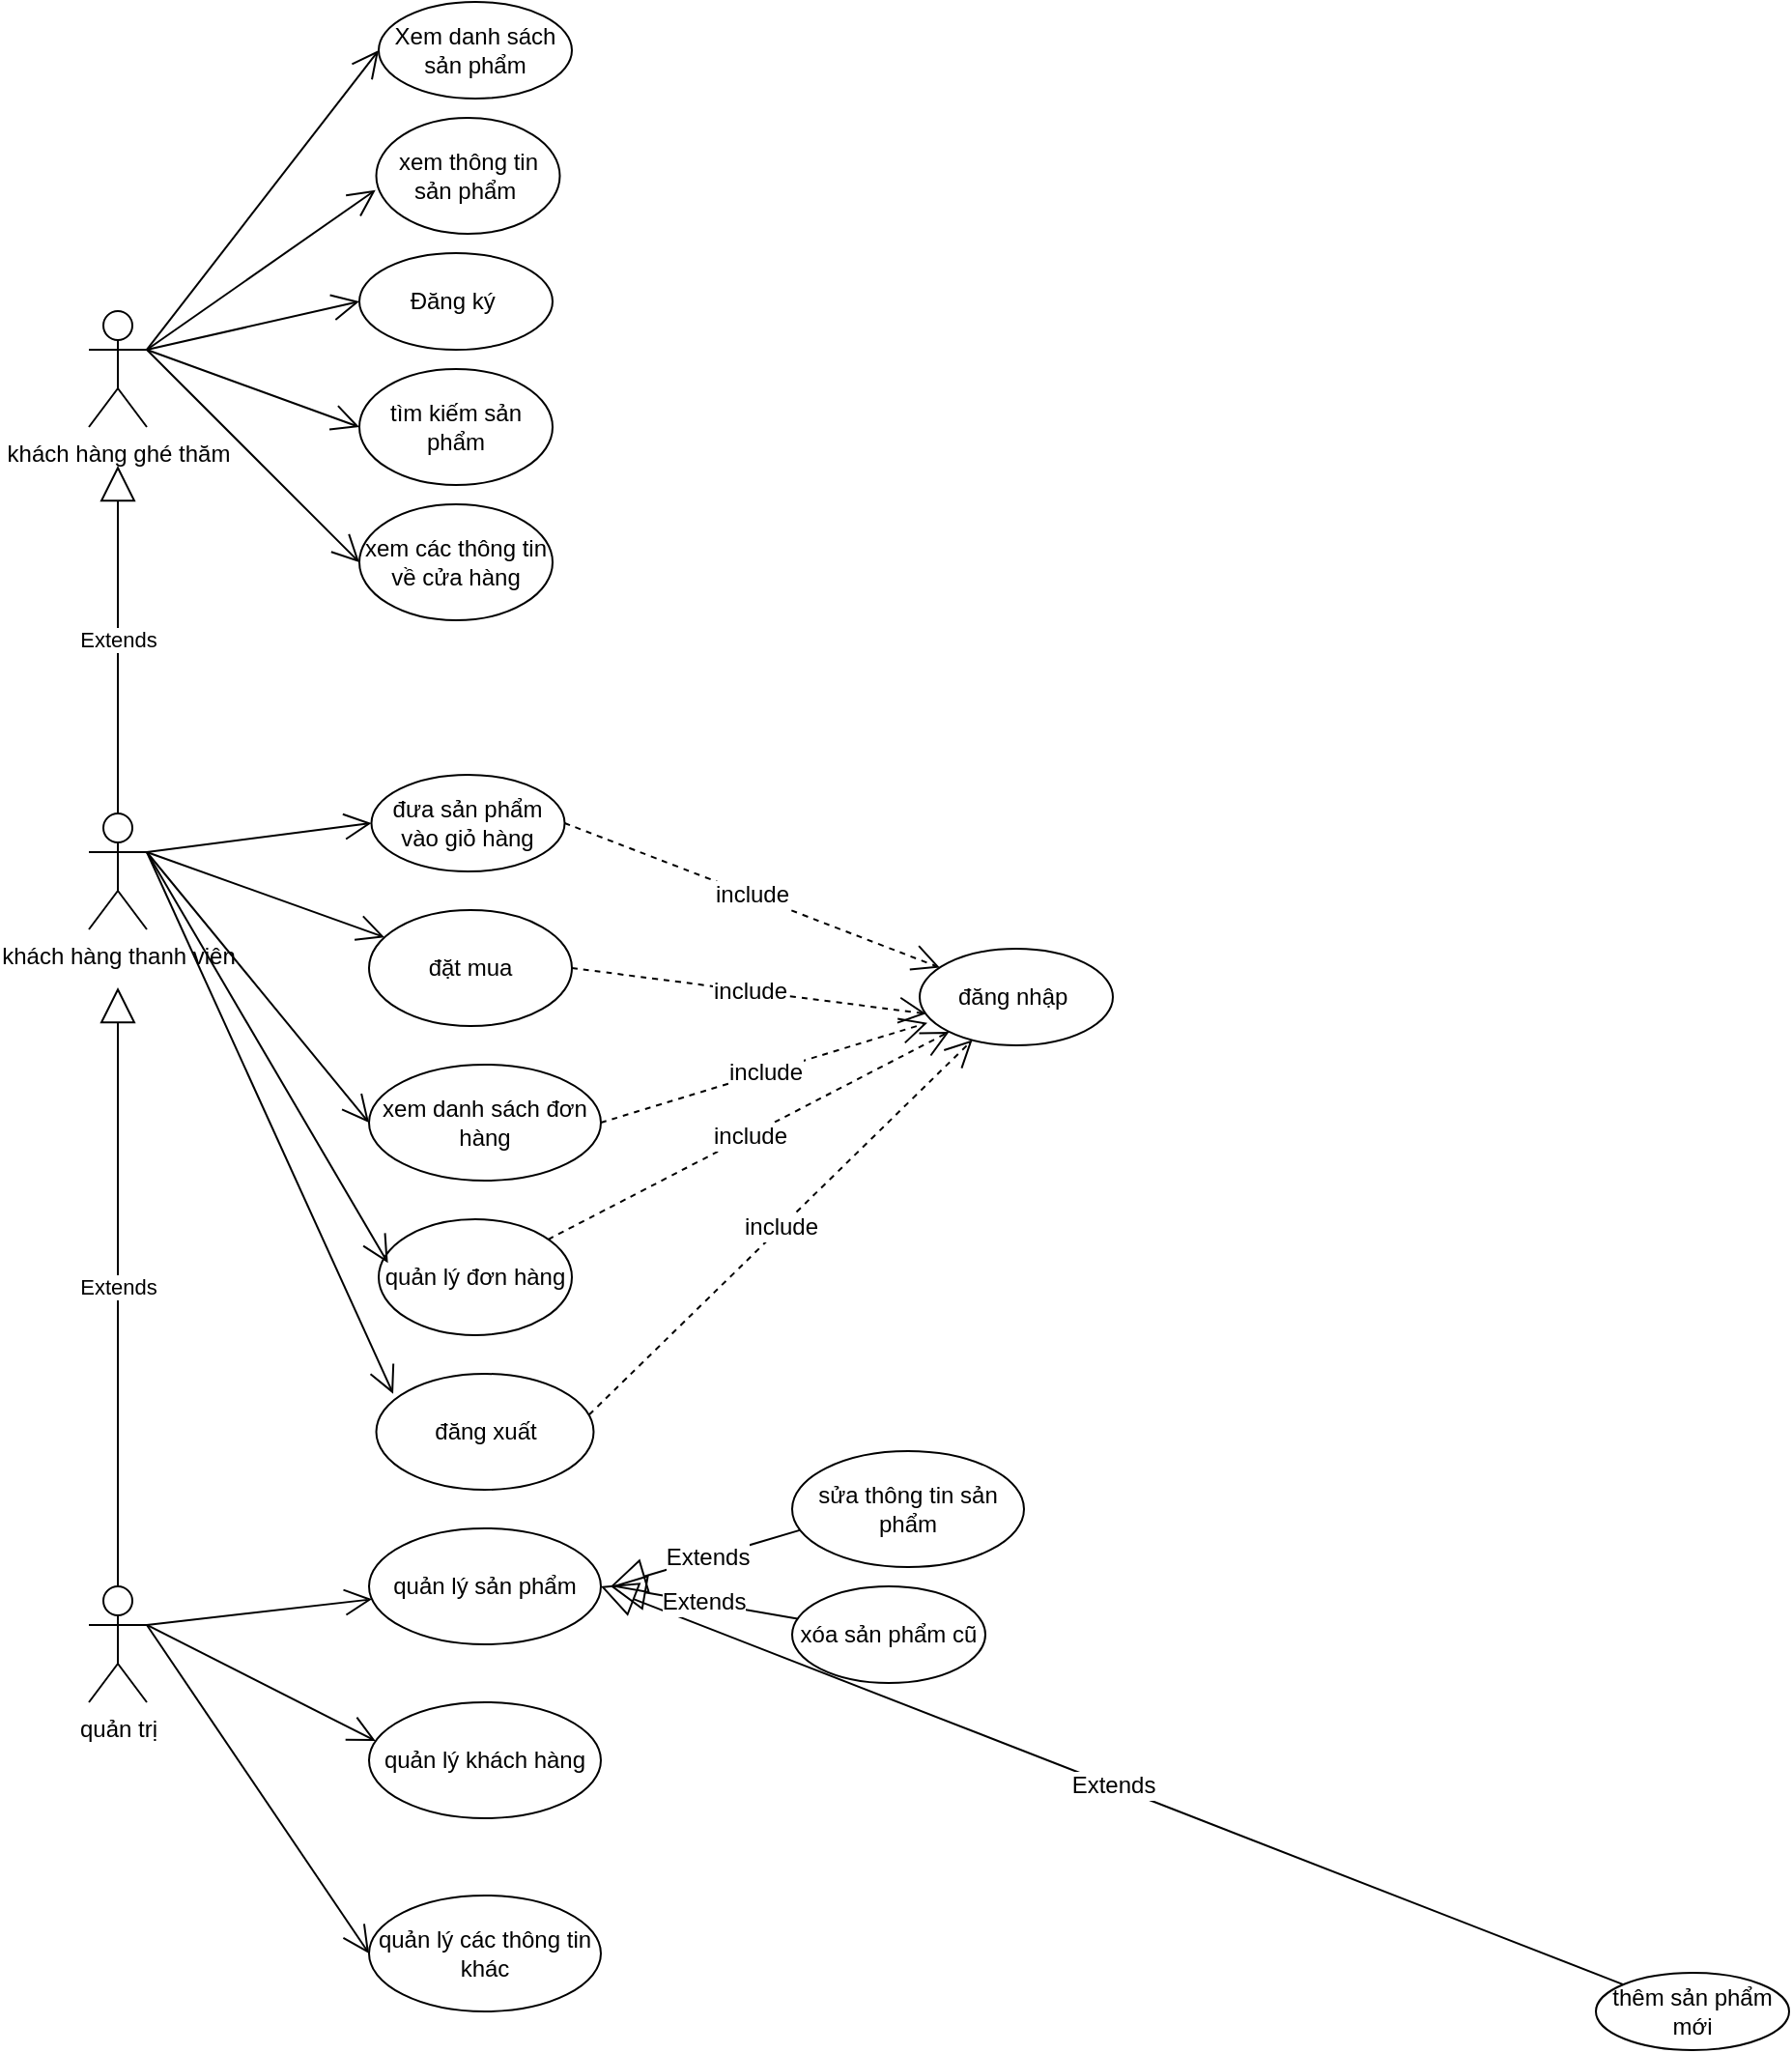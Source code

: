 <mxfile version="22.1.8" type="device">
  <diagram name="Trang-1" id="3mj9iAgLHAkFBtPn10Xa">
    <mxGraphModel dx="1008" dy="626" grid="1" gridSize="10" guides="1" tooltips="1" connect="1" arrows="1" fold="1" page="1" pageScale="1" pageWidth="827" pageHeight="1169" math="0" shadow="0">
      <root>
        <mxCell id="0" />
        <mxCell id="1" parent="0" />
        <mxCell id="R3bUp2duEtgIBU9qCbyG-1" value="khách hàng thanh viên" style="shape=umlActor;verticalLabelPosition=bottom;verticalAlign=top;html=1;outlineConnect=0;" parent="1" vertex="1">
          <mxGeometry x="60" y="430" width="30" height="60" as="geometry" />
        </mxCell>
        <mxCell id="R3bUp2duEtgIBU9qCbyG-2" value="quản trị" style="shape=umlActor;verticalLabelPosition=bottom;verticalAlign=top;html=1;outlineConnect=0;" parent="1" vertex="1">
          <mxGeometry x="60" y="830" width="30" height="60" as="geometry" />
        </mxCell>
        <mxCell id="R3bUp2duEtgIBU9qCbyG-3" value="khách hàng ghé thăm" style="shape=umlActor;verticalLabelPosition=bottom;verticalAlign=top;html=1;outlineConnect=0;" parent="1" vertex="1">
          <mxGeometry x="60" y="170" width="30" height="60" as="geometry" />
        </mxCell>
        <mxCell id="rC-4cAjCythS4KVUvqbT-2" value="Xem danh sách sản phẩm" style="ellipse;whiteSpace=wrap;html=1;" parent="1" vertex="1">
          <mxGeometry x="210" y="10" width="100" height="50" as="geometry" />
        </mxCell>
        <mxCell id="rC-4cAjCythS4KVUvqbT-3" value="xem thông tin sản phẩm&amp;nbsp;" style="ellipse;whiteSpace=wrap;html=1;" parent="1" vertex="1">
          <mxGeometry x="208.75" y="70" width="95" height="60" as="geometry" />
        </mxCell>
        <mxCell id="rC-4cAjCythS4KVUvqbT-4" value="Đăng ký&amp;nbsp;" style="ellipse;whiteSpace=wrap;html=1;" parent="1" vertex="1">
          <mxGeometry x="200" y="140" width="100" height="50" as="geometry" />
        </mxCell>
        <mxCell id="rC-4cAjCythS4KVUvqbT-5" value="đăng nhập&amp;nbsp;" style="ellipse;whiteSpace=wrap;html=1;" parent="1" vertex="1">
          <mxGeometry x="490" y="500" width="100" height="50" as="geometry" />
        </mxCell>
        <mxCell id="rC-4cAjCythS4KVUvqbT-6" value="đưa sản phẩm vào giỏ hàng" style="ellipse;whiteSpace=wrap;html=1;" parent="1" vertex="1">
          <mxGeometry x="206.25" y="410" width="100" height="50" as="geometry" />
        </mxCell>
        <mxCell id="rC-4cAjCythS4KVUvqbT-7" value="xem các thông tin về cửa hàng" style="ellipse;whiteSpace=wrap;html=1;" parent="1" vertex="1">
          <mxGeometry x="200" y="270" width="100" height="60" as="geometry" />
        </mxCell>
        <mxCell id="rC-4cAjCythS4KVUvqbT-8" value="đặt mua" style="ellipse;whiteSpace=wrap;html=1;" parent="1" vertex="1">
          <mxGeometry x="205" y="480" width="105" height="60" as="geometry" />
        </mxCell>
        <mxCell id="rC-4cAjCythS4KVUvqbT-10" value="xem danh sách đơn hàng" style="ellipse;whiteSpace=wrap;html=1;" parent="1" vertex="1">
          <mxGeometry x="205" y="560" width="120" height="60" as="geometry" />
        </mxCell>
        <mxCell id="rC-4cAjCythS4KVUvqbT-11" value="quản lý đơn hàng" style="ellipse;whiteSpace=wrap;html=1;" parent="1" vertex="1">
          <mxGeometry x="210" y="640" width="100" height="60" as="geometry" />
        </mxCell>
        <mxCell id="rC-4cAjCythS4KVUvqbT-12" value="quản lý sản phẩm" style="ellipse;whiteSpace=wrap;html=1;" parent="1" vertex="1">
          <mxGeometry x="205" y="800" width="120" height="60" as="geometry" />
        </mxCell>
        <mxCell id="rC-4cAjCythS4KVUvqbT-13" value="quản lý khách hàng" style="ellipse;whiteSpace=wrap;html=1;" parent="1" vertex="1">
          <mxGeometry x="205" y="890" width="120" height="60" as="geometry" />
        </mxCell>
        <mxCell id="rC-4cAjCythS4KVUvqbT-14" value="quản lý các thông tin khác" style="ellipse;whiteSpace=wrap;html=1;" parent="1" vertex="1">
          <mxGeometry x="205" y="990" width="120" height="60" as="geometry" />
        </mxCell>
        <mxCell id="rC-4cAjCythS4KVUvqbT-20" value="Extends" style="endArrow=block;endSize=16;endFill=0;html=1;rounded=0;" parent="1" source="R3bUp2duEtgIBU9qCbyG-1" edge="1">
          <mxGeometry width="160" relative="1" as="geometry">
            <mxPoint x="20" y="620" as="sourcePoint" />
            <mxPoint x="75" y="250" as="targetPoint" />
          </mxGeometry>
        </mxCell>
        <mxCell id="rC-4cAjCythS4KVUvqbT-21" value="Extends" style="endArrow=block;endSize=16;endFill=0;html=1;rounded=0;exitX=0.5;exitY=0;exitDx=0;exitDy=0;exitPerimeter=0;" parent="1" source="R3bUp2duEtgIBU9qCbyG-2" edge="1">
          <mxGeometry width="160" relative="1" as="geometry">
            <mxPoint x="10" y="720" as="sourcePoint" />
            <mxPoint x="75" y="520" as="targetPoint" />
          </mxGeometry>
        </mxCell>
        <mxCell id="rC-4cAjCythS4KVUvqbT-22" value="tìm kiếm sản phẩm" style="ellipse;whiteSpace=wrap;html=1;" parent="1" vertex="1">
          <mxGeometry x="200" y="200" width="100" height="60" as="geometry" />
        </mxCell>
        <mxCell id="rC-4cAjCythS4KVUvqbT-23" value="" style="endArrow=open;endFill=1;endSize=12;html=1;rounded=0;entryX=0;entryY=0.5;entryDx=0;entryDy=0;" parent="1" target="rC-4cAjCythS4KVUvqbT-14" edge="1">
          <mxGeometry width="160" relative="1" as="geometry">
            <mxPoint x="90" y="850" as="sourcePoint" />
            <mxPoint x="180" y="1010" as="targetPoint" />
          </mxGeometry>
        </mxCell>
        <mxCell id="rC-4cAjCythS4KVUvqbT-24" value="" style="endArrow=open;endFill=1;endSize=12;html=1;rounded=0;entryX=0;entryY=0.5;entryDx=0;entryDy=0;" parent="1" target="rC-4cAjCythS4KVUvqbT-10" edge="1">
          <mxGeometry width="160" relative="1" as="geometry">
            <mxPoint x="90" y="450" as="sourcePoint" />
            <mxPoint x="210" y="550" as="targetPoint" />
          </mxGeometry>
        </mxCell>
        <mxCell id="rC-4cAjCythS4KVUvqbT-25" value="" style="endArrow=open;endFill=1;endSize=12;html=1;rounded=0;entryX=0.048;entryY=0.378;entryDx=0;entryDy=0;entryPerimeter=0;exitX=1;exitY=0.333;exitDx=0;exitDy=0;exitPerimeter=0;" parent="1" source="R3bUp2duEtgIBU9qCbyG-1" target="rC-4cAjCythS4KVUvqbT-11" edge="1">
          <mxGeometry width="160" relative="1" as="geometry">
            <mxPoint x="90" y="470" as="sourcePoint" />
            <mxPoint x="230" y="464.5" as="targetPoint" />
          </mxGeometry>
        </mxCell>
        <mxCell id="rC-4cAjCythS4KVUvqbT-26" value="" style="endArrow=open;endFill=1;endSize=12;html=1;rounded=0;" parent="1" target="rC-4cAjCythS4KVUvqbT-12" edge="1">
          <mxGeometry width="160" relative="1" as="geometry">
            <mxPoint x="90" y="850" as="sourcePoint" />
            <mxPoint x="250" y="850" as="targetPoint" />
          </mxGeometry>
        </mxCell>
        <mxCell id="rC-4cAjCythS4KVUvqbT-27" value="" style="endArrow=open;endFill=1;endSize=12;html=1;rounded=0;entryX=0.028;entryY=0.333;entryDx=0;entryDy=0;entryPerimeter=0;exitX=1;exitY=0.333;exitDx=0;exitDy=0;exitPerimeter=0;" parent="1" source="R3bUp2duEtgIBU9qCbyG-2" target="rC-4cAjCythS4KVUvqbT-13" edge="1">
          <mxGeometry width="160" relative="1" as="geometry">
            <mxPoint x="70" y="860" as="sourcePoint" />
            <mxPoint x="230" y="860" as="targetPoint" />
          </mxGeometry>
        </mxCell>
        <mxCell id="rC-4cAjCythS4KVUvqbT-28" value="" style="endArrow=open;endFill=1;endSize=12;html=1;rounded=0;" parent="1" target="rC-4cAjCythS4KVUvqbT-8" edge="1">
          <mxGeometry width="160" relative="1" as="geometry">
            <mxPoint x="90" y="450" as="sourcePoint" />
            <mxPoint x="600" y="450" as="targetPoint" />
          </mxGeometry>
        </mxCell>
        <mxCell id="rC-4cAjCythS4KVUvqbT-30" value="" style="endArrow=open;endFill=1;endSize=12;html=1;rounded=0;exitX=1;exitY=0.333;exitDx=0;exitDy=0;exitPerimeter=0;entryX=0;entryY=0.5;entryDx=0;entryDy=0;" parent="1" source="R3bUp2duEtgIBU9qCbyG-3" target="rC-4cAjCythS4KVUvqbT-2" edge="1">
          <mxGeometry width="160" relative="1" as="geometry">
            <mxPoint x="20" y="110" as="sourcePoint" />
            <mxPoint x="180" y="110" as="targetPoint" />
          </mxGeometry>
        </mxCell>
        <mxCell id="rC-4cAjCythS4KVUvqbT-31" value="" style="endArrow=open;endFill=1;endSize=12;html=1;rounded=0;entryX=0;entryY=0.5;entryDx=0;entryDy=0;" parent="1" target="rC-4cAjCythS4KVUvqbT-6" edge="1">
          <mxGeometry width="160" relative="1" as="geometry">
            <mxPoint x="90" y="450" as="sourcePoint" />
            <mxPoint x="208.75" y="430" as="targetPoint" />
          </mxGeometry>
        </mxCell>
        <mxCell id="rC-4cAjCythS4KVUvqbT-32" value="" style="endArrow=open;endFill=1;endSize=12;html=1;rounded=0;entryX=0;entryY=0.5;entryDx=0;entryDy=0;" parent="1" target="rC-4cAjCythS4KVUvqbT-22" edge="1">
          <mxGeometry width="160" relative="1" as="geometry">
            <mxPoint x="90" y="190" as="sourcePoint" />
            <mxPoint x="240" y="190" as="targetPoint" />
          </mxGeometry>
        </mxCell>
        <mxCell id="rC-4cAjCythS4KVUvqbT-33" value="" style="endArrow=open;endFill=1;endSize=12;html=1;rounded=0;entryX=0;entryY=0.5;entryDx=0;entryDy=0;" parent="1" target="rC-4cAjCythS4KVUvqbT-4" edge="1">
          <mxGeometry width="160" relative="1" as="geometry">
            <mxPoint x="90" y="190" as="sourcePoint" />
            <mxPoint x="250" y="190" as="targetPoint" />
          </mxGeometry>
        </mxCell>
        <mxCell id="rC-4cAjCythS4KVUvqbT-34" value="" style="endArrow=open;endFill=1;endSize=12;html=1;rounded=0;entryX=-0.004;entryY=0.622;entryDx=0;entryDy=0;entryPerimeter=0;" parent="1" target="rC-4cAjCythS4KVUvqbT-3" edge="1">
          <mxGeometry width="160" relative="1" as="geometry">
            <mxPoint x="90" y="190" as="sourcePoint" />
            <mxPoint x="250" y="190" as="targetPoint" />
          </mxGeometry>
        </mxCell>
        <mxCell id="rC-4cAjCythS4KVUvqbT-35" value="" style="endArrow=open;endFill=1;endSize=12;html=1;rounded=0;entryX=0;entryY=0.5;entryDx=0;entryDy=0;" parent="1" target="rC-4cAjCythS4KVUvqbT-7" edge="1">
          <mxGeometry width="160" relative="1" as="geometry">
            <mxPoint x="90" y="190" as="sourcePoint" />
            <mxPoint x="290" y="410" as="targetPoint" />
          </mxGeometry>
        </mxCell>
        <mxCell id="yJhOZOBaIVbfv6JH8Lfo-1" value="đăng xuất" style="ellipse;whiteSpace=wrap;html=1;" parent="1" vertex="1">
          <mxGeometry x="208.75" y="720" width="112.5" height="60" as="geometry" />
        </mxCell>
        <mxCell id="yJhOZOBaIVbfv6JH8Lfo-3" value="" style="endArrow=open;endFill=1;endSize=12;html=1;rounded=0;entryX=0.078;entryY=0.172;entryDx=0;entryDy=0;entryPerimeter=0;" parent="1" target="yJhOZOBaIVbfv6JH8Lfo-1" edge="1">
          <mxGeometry width="160" relative="1" as="geometry">
            <mxPoint x="90" y="450" as="sourcePoint" />
            <mxPoint x="200" y="701" as="targetPoint" />
          </mxGeometry>
        </mxCell>
        <mxCell id="CIeSuLHqOpDva9bgt6tL-1" value="Extends" style="endArrow=block;endSize=16;endFill=0;html=1;rounded=0;fontSize=12;curved=1;entryX=1;entryY=0.5;entryDx=0;entryDy=0;" parent="1" source="CIeSuLHqOpDva9bgt6tL-7" target="rC-4cAjCythS4KVUvqbT-12" edge="1">
          <mxGeometry x="0.0" width="160" relative="1" as="geometry">
            <mxPoint x="440" y="780" as="sourcePoint" />
            <mxPoint x="420" y="1070" as="targetPoint" />
            <mxPoint as="offset" />
          </mxGeometry>
        </mxCell>
        <mxCell id="CIeSuLHqOpDva9bgt6tL-2" value="Extends" style="endArrow=block;endSize=16;endFill=0;html=1;rounded=0;fontSize=12;curved=1;exitX=0.05;exitY=0.672;exitDx=0;exitDy=0;exitPerimeter=0;" parent="1" source="CIeSuLHqOpDva9bgt6tL-8" edge="1">
          <mxGeometry width="160" relative="1" as="geometry">
            <mxPoint x="440" y="880" as="sourcePoint" />
            <mxPoint x="330" y="830" as="targetPoint" />
          </mxGeometry>
        </mxCell>
        <mxCell id="CIeSuLHqOpDva9bgt6tL-3" value="Extends" style="endArrow=block;endSize=16;endFill=0;html=1;rounded=0;fontSize=12;curved=1;" parent="1" source="CIeSuLHqOpDva9bgt6tL-9" edge="1">
          <mxGeometry width="160" relative="1" as="geometry">
            <mxPoint x="400" y="940" as="sourcePoint" />
            <mxPoint x="330" y="830" as="targetPoint" />
          </mxGeometry>
        </mxCell>
        <mxCell id="CIeSuLHqOpDva9bgt6tL-7" value="thêm sản phẩm mới" style="ellipse;whiteSpace=wrap;html=1;" parent="1" vertex="1">
          <mxGeometry x="840" y="1030" width="100" height="40" as="geometry" />
        </mxCell>
        <mxCell id="CIeSuLHqOpDva9bgt6tL-8" value="sửa thông tin sản phẩm" style="ellipse;whiteSpace=wrap;html=1;" parent="1" vertex="1">
          <mxGeometry x="424" y="760" width="120" height="60" as="geometry" />
        </mxCell>
        <mxCell id="CIeSuLHqOpDva9bgt6tL-9" value="xóa sản phẩm cũ" style="ellipse;whiteSpace=wrap;html=1;" parent="1" vertex="1">
          <mxGeometry x="424" y="830" width="100" height="50" as="geometry" />
        </mxCell>
        <mxCell id="CIeSuLHqOpDva9bgt6tL-10" value="include" style="endArrow=open;endSize=12;dashed=1;html=1;rounded=0;fontSize=12;curved=1;exitX=1;exitY=0.5;exitDx=0;exitDy=0;entryX=0.033;entryY=0.673;entryDx=0;entryDy=0;entryPerimeter=0;" parent="1" source="rC-4cAjCythS4KVUvqbT-8" target="rC-4cAjCythS4KVUvqbT-5" edge="1">
          <mxGeometry width="160" relative="1" as="geometry">
            <mxPoint x="400" y="650" as="sourcePoint" />
            <mxPoint x="560" y="650" as="targetPoint" />
          </mxGeometry>
        </mxCell>
        <mxCell id="CIeSuLHqOpDva9bgt6tL-11" value="include" style="endArrow=open;endSize=12;dashed=1;html=1;rounded=0;fontSize=12;curved=1;" parent="1" source="rC-4cAjCythS4KVUvqbT-11" target="rC-4cAjCythS4KVUvqbT-5" edge="1">
          <mxGeometry width="160" relative="1" as="geometry">
            <mxPoint x="490" y="660" as="sourcePoint" />
            <mxPoint x="678" y="714" as="targetPoint" />
          </mxGeometry>
        </mxCell>
        <mxCell id="CIeSuLHqOpDva9bgt6tL-12" value="include" style="endArrow=open;endSize=12;dashed=1;html=1;rounded=0;fontSize=12;curved=1;exitX=1;exitY=0.5;exitDx=0;exitDy=0;entryX=0.04;entryY=0.767;entryDx=0;entryDy=0;entryPerimeter=0;" parent="1" source="rC-4cAjCythS4KVUvqbT-10" target="rC-4cAjCythS4KVUvqbT-5" edge="1">
          <mxGeometry width="160" relative="1" as="geometry">
            <mxPoint x="410" y="670" as="sourcePoint" />
            <mxPoint x="598" y="724" as="targetPoint" />
          </mxGeometry>
        </mxCell>
        <mxCell id="CIeSuLHqOpDva9bgt6tL-13" value="include" style="endArrow=open;endSize=12;dashed=1;html=1;rounded=0;fontSize=12;curved=1;exitX=0.981;exitY=0.35;exitDx=0;exitDy=0;exitPerimeter=0;" parent="1" source="yJhOZOBaIVbfv6JH8Lfo-1" target="rC-4cAjCythS4KVUvqbT-5" edge="1">
          <mxGeometry width="160" relative="1" as="geometry">
            <mxPoint x="410" y="700" as="sourcePoint" />
            <mxPoint x="598" y="754" as="targetPoint" />
          </mxGeometry>
        </mxCell>
        <mxCell id="Da4nuJjK01jEVWCrP71t-1" value="include" style="endArrow=open;endSize=12;dashed=1;html=1;rounded=0;fontSize=12;curved=1;exitX=1;exitY=0.5;exitDx=0;exitDy=0;" parent="1" source="rC-4cAjCythS4KVUvqbT-6" target="rC-4cAjCythS4KVUvqbT-5" edge="1">
          <mxGeometry width="160" relative="1" as="geometry">
            <mxPoint x="470" y="430" as="sourcePoint" />
            <mxPoint x="648" y="464" as="targetPoint" />
          </mxGeometry>
        </mxCell>
      </root>
    </mxGraphModel>
  </diagram>
</mxfile>
